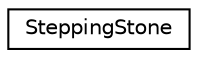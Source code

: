 digraph "Graphical Class Hierarchy"
{
 // LATEX_PDF_SIZE
  edge [fontname="Helvetica",fontsize="10",labelfontname="Helvetica",labelfontsize="10"];
  node [fontname="Helvetica",fontsize="10",shape=record];
  rankdir="LR";
  Node0 [label="SteppingStone",height=0.2,width=0.4,color="black", fillcolor="white", style="filled",URL="$classSteppingStone.html",tooltip=" "];
}
